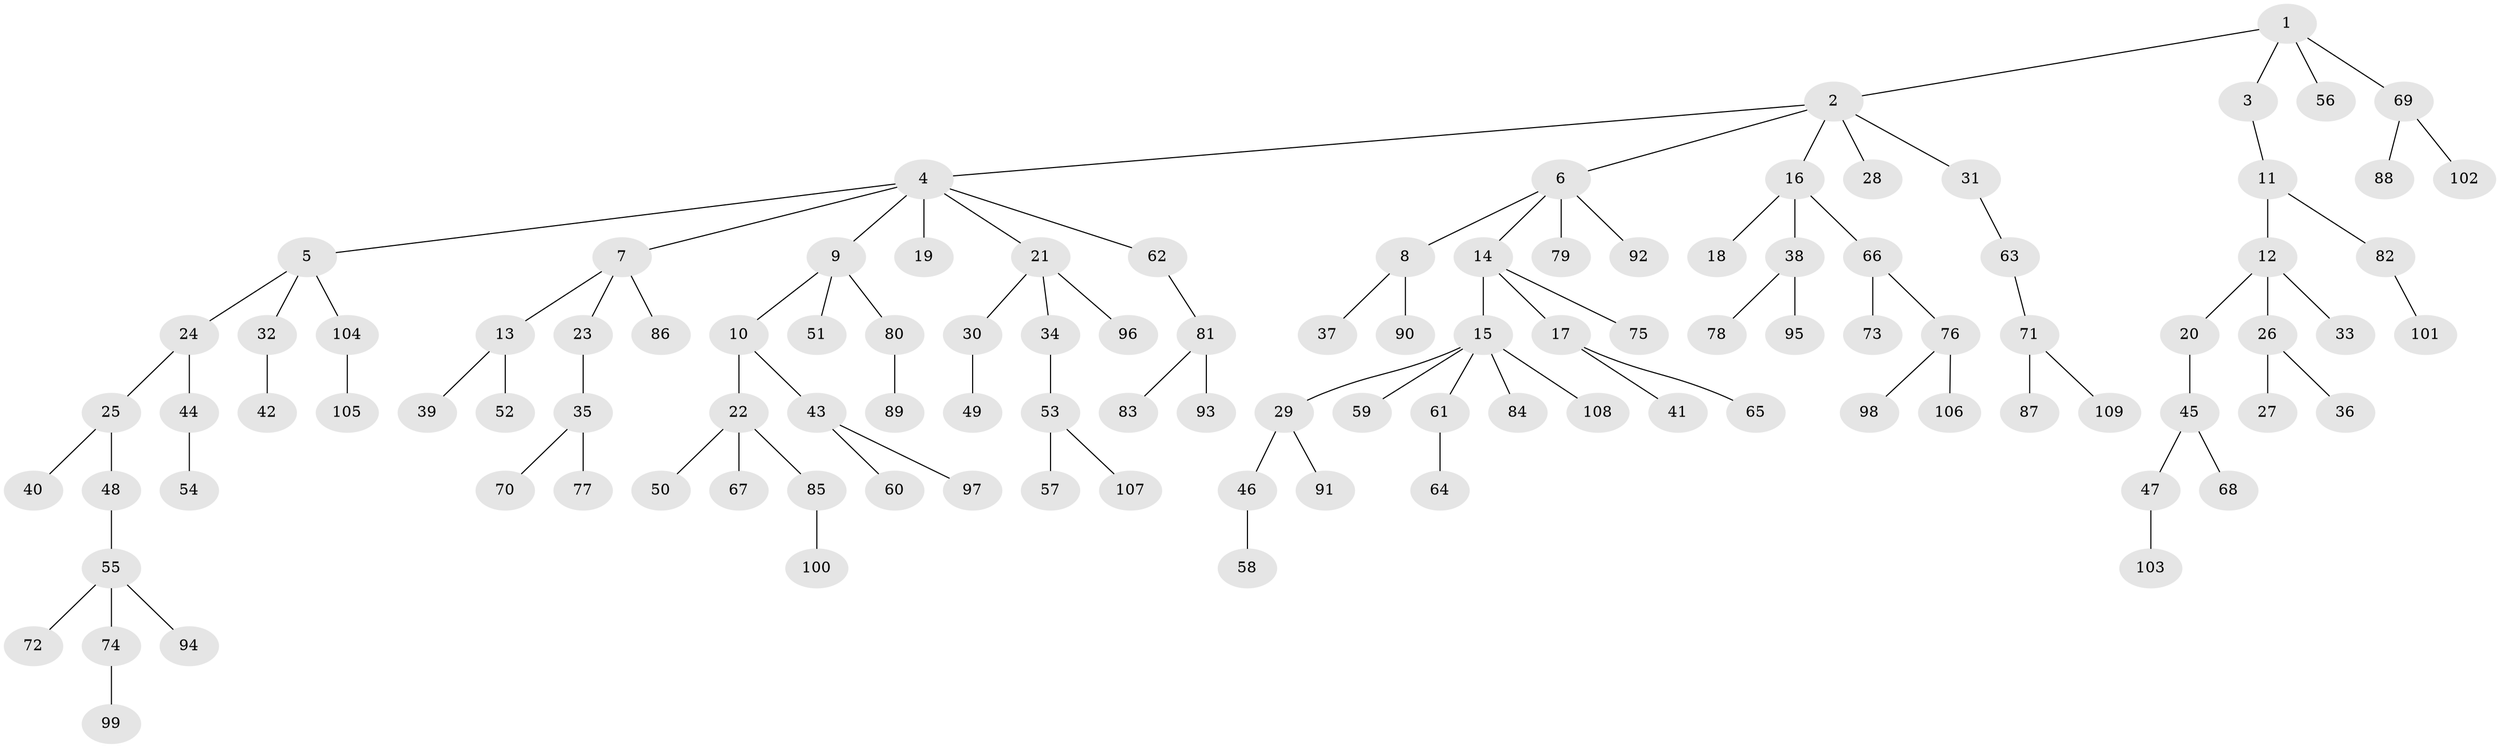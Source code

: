 // Generated by graph-tools (version 1.1) at 2025/11/02/27/25 16:11:27]
// undirected, 109 vertices, 108 edges
graph export_dot {
graph [start="1"]
  node [color=gray90,style=filled];
  1;
  2;
  3;
  4;
  5;
  6;
  7;
  8;
  9;
  10;
  11;
  12;
  13;
  14;
  15;
  16;
  17;
  18;
  19;
  20;
  21;
  22;
  23;
  24;
  25;
  26;
  27;
  28;
  29;
  30;
  31;
  32;
  33;
  34;
  35;
  36;
  37;
  38;
  39;
  40;
  41;
  42;
  43;
  44;
  45;
  46;
  47;
  48;
  49;
  50;
  51;
  52;
  53;
  54;
  55;
  56;
  57;
  58;
  59;
  60;
  61;
  62;
  63;
  64;
  65;
  66;
  67;
  68;
  69;
  70;
  71;
  72;
  73;
  74;
  75;
  76;
  77;
  78;
  79;
  80;
  81;
  82;
  83;
  84;
  85;
  86;
  87;
  88;
  89;
  90;
  91;
  92;
  93;
  94;
  95;
  96;
  97;
  98;
  99;
  100;
  101;
  102;
  103;
  104;
  105;
  106;
  107;
  108;
  109;
  1 -- 2;
  1 -- 3;
  1 -- 56;
  1 -- 69;
  2 -- 4;
  2 -- 6;
  2 -- 16;
  2 -- 28;
  2 -- 31;
  3 -- 11;
  4 -- 5;
  4 -- 7;
  4 -- 9;
  4 -- 19;
  4 -- 21;
  4 -- 62;
  5 -- 24;
  5 -- 32;
  5 -- 104;
  6 -- 8;
  6 -- 14;
  6 -- 79;
  6 -- 92;
  7 -- 13;
  7 -- 23;
  7 -- 86;
  8 -- 37;
  8 -- 90;
  9 -- 10;
  9 -- 51;
  9 -- 80;
  10 -- 22;
  10 -- 43;
  11 -- 12;
  11 -- 82;
  12 -- 20;
  12 -- 26;
  12 -- 33;
  13 -- 39;
  13 -- 52;
  14 -- 15;
  14 -- 17;
  14 -- 75;
  15 -- 29;
  15 -- 59;
  15 -- 61;
  15 -- 84;
  15 -- 108;
  16 -- 18;
  16 -- 38;
  16 -- 66;
  17 -- 41;
  17 -- 65;
  20 -- 45;
  21 -- 30;
  21 -- 34;
  21 -- 96;
  22 -- 50;
  22 -- 67;
  22 -- 85;
  23 -- 35;
  24 -- 25;
  24 -- 44;
  25 -- 40;
  25 -- 48;
  26 -- 27;
  26 -- 36;
  29 -- 46;
  29 -- 91;
  30 -- 49;
  31 -- 63;
  32 -- 42;
  34 -- 53;
  35 -- 70;
  35 -- 77;
  38 -- 78;
  38 -- 95;
  43 -- 60;
  43 -- 97;
  44 -- 54;
  45 -- 47;
  45 -- 68;
  46 -- 58;
  47 -- 103;
  48 -- 55;
  53 -- 57;
  53 -- 107;
  55 -- 72;
  55 -- 74;
  55 -- 94;
  61 -- 64;
  62 -- 81;
  63 -- 71;
  66 -- 73;
  66 -- 76;
  69 -- 88;
  69 -- 102;
  71 -- 87;
  71 -- 109;
  74 -- 99;
  76 -- 98;
  76 -- 106;
  80 -- 89;
  81 -- 83;
  81 -- 93;
  82 -- 101;
  85 -- 100;
  104 -- 105;
}
